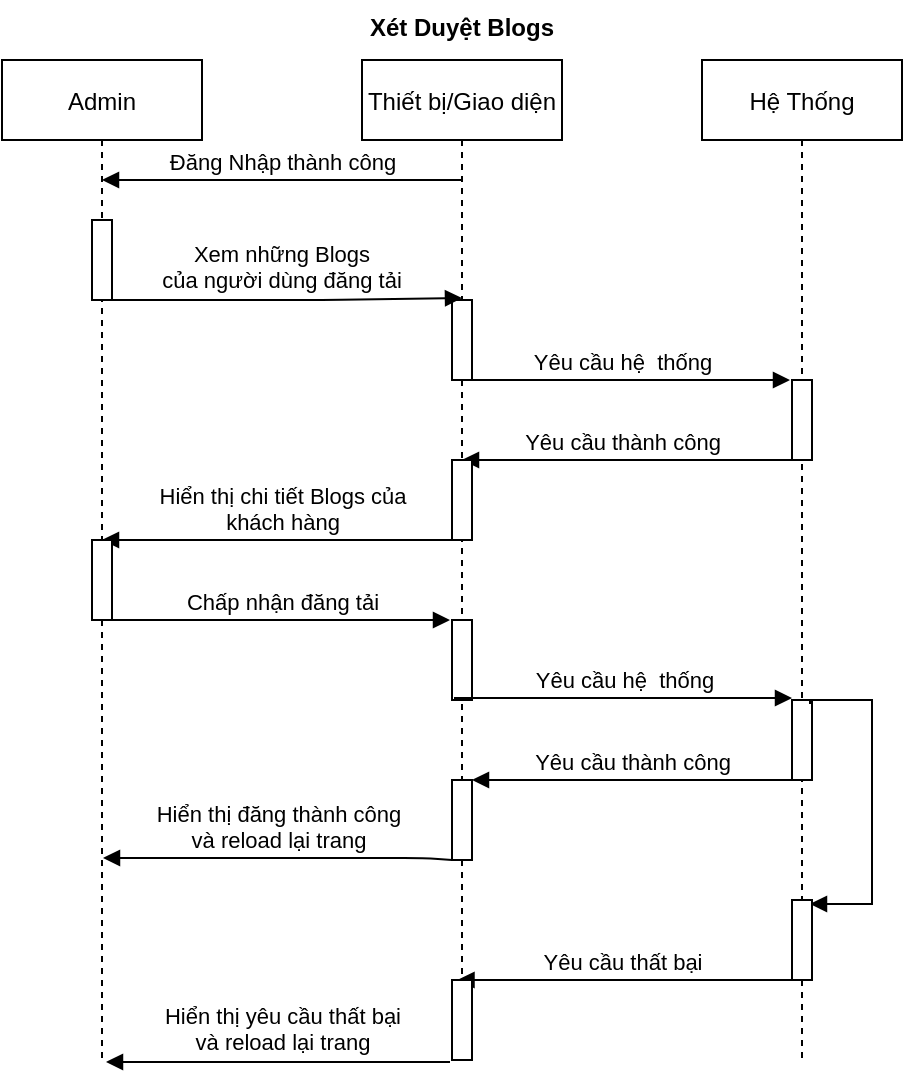 <mxfile version="15.1.4" type="github">
  <diagram id="kgpKYQtTHZ0yAKxKKP6v" name="Page-1">
    <mxGraphModel dx="811" dy="775" grid="1" gridSize="10" guides="1" tooltips="1" connect="1" arrows="1" fold="1" page="1" pageScale="1" pageWidth="850" pageHeight="1100" math="0" shadow="0">
      <root>
        <mxCell id="0" />
        <mxCell id="1" parent="0" />
        <mxCell id="FHiGjofGLUGwQqlKS0o3-1" value="Admin" style="shape=umlLifeline;perimeter=lifelinePerimeter;container=1;collapsible=0;recursiveResize=0;rounded=0;shadow=0;strokeWidth=1;" vertex="1" parent="1">
          <mxGeometry x="140" y="100" width="100" height="500" as="geometry" />
        </mxCell>
        <mxCell id="FHiGjofGLUGwQqlKS0o3-2" value="" style="points=[];perimeter=orthogonalPerimeter;rounded=0;shadow=0;strokeWidth=1;" vertex="1" parent="FHiGjofGLUGwQqlKS0o3-1">
          <mxGeometry x="45" y="80" width="10" height="40" as="geometry" />
        </mxCell>
        <mxCell id="FHiGjofGLUGwQqlKS0o3-3" value="Thiết bị/Giao diện" style="shape=umlLifeline;perimeter=lifelinePerimeter;container=1;collapsible=0;recursiveResize=0;rounded=0;shadow=0;strokeWidth=1;" vertex="1" parent="1">
          <mxGeometry x="320" y="100" width="100" height="500" as="geometry" />
        </mxCell>
        <mxCell id="FHiGjofGLUGwQqlKS0o3-4" value="" style="points=[];perimeter=orthogonalPerimeter;rounded=0;shadow=0;strokeWidth=1;" vertex="1" parent="FHiGjofGLUGwQqlKS0o3-3">
          <mxGeometry x="45" y="120" width="10" height="40" as="geometry" />
        </mxCell>
        <mxCell id="FHiGjofGLUGwQqlKS0o3-5" value="Xem những Blogs&#xa;của người dùng đăng tải" style="verticalAlign=bottom;endArrow=block;shadow=0;strokeWidth=1;" edge="1" parent="1" source="FHiGjofGLUGwQqlKS0o3-2">
          <mxGeometry x="-0.029" y="1" relative="1" as="geometry">
            <mxPoint x="295" y="180" as="sourcePoint" />
            <mxPoint x="370" y="219" as="targetPoint" />
            <Array as="points">
              <mxPoint x="300" y="220" />
            </Array>
            <mxPoint as="offset" />
          </mxGeometry>
        </mxCell>
        <mxCell id="FHiGjofGLUGwQqlKS0o3-6" value="Hệ Thống" style="shape=umlLifeline;perimeter=lifelinePerimeter;container=1;collapsible=0;recursiveResize=0;rounded=0;shadow=0;strokeWidth=1;" vertex="1" parent="1">
          <mxGeometry x="490" y="100" width="100" height="500" as="geometry" />
        </mxCell>
        <mxCell id="FHiGjofGLUGwQqlKS0o3-7" value="" style="points=[];perimeter=orthogonalPerimeter;rounded=0;shadow=0;strokeWidth=1;" vertex="1" parent="FHiGjofGLUGwQqlKS0o3-6">
          <mxGeometry x="45" y="160" width="10" height="40" as="geometry" />
        </mxCell>
        <mxCell id="FHiGjofGLUGwQqlKS0o3-8" value="Yêu cầu hệ&amp;nbsp; thống" style="html=1;verticalAlign=bottom;endArrow=block;entryX=-0.1;entryY=0;entryDx=0;entryDy=0;entryPerimeter=0;" edge="1" parent="1" target="FHiGjofGLUGwQqlKS0o3-7">
          <mxGeometry x="0.006" width="80" relative="1" as="geometry">
            <mxPoint x="365" y="260" as="sourcePoint" />
            <mxPoint x="530" y="260" as="targetPoint" />
            <mxPoint as="offset" />
          </mxGeometry>
        </mxCell>
        <mxCell id="FHiGjofGLUGwQqlKS0o3-9" value="Yêu cầu thành công" style="html=1;verticalAlign=bottom;endArrow=block;exitX=0.5;exitY=1;exitDx=0;exitDy=0;exitPerimeter=0;" edge="1" parent="1" source="FHiGjofGLUGwQqlKS0o3-7">
          <mxGeometry x="0.059" width="80" relative="1" as="geometry">
            <mxPoint x="455" y="300" as="sourcePoint" />
            <mxPoint x="370" y="300" as="targetPoint" />
            <mxPoint as="offset" />
          </mxGeometry>
        </mxCell>
        <mxCell id="FHiGjofGLUGwQqlKS0o3-10" value="Hiển thị chi tiết Blogs của&lt;br&gt;khách hàng" style="html=1;verticalAlign=bottom;endArrow=block;exitX=0.5;exitY=1;exitDx=0;exitDy=0;exitPerimeter=0;" edge="1" parent="1" source="FHiGjofGLUGwQqlKS0o3-11">
          <mxGeometry width="80" relative="1" as="geometry">
            <mxPoint x="360" y="340" as="sourcePoint" />
            <mxPoint x="190" y="340" as="targetPoint" />
            <mxPoint as="offset" />
          </mxGeometry>
        </mxCell>
        <mxCell id="FHiGjofGLUGwQqlKS0o3-11" value="" style="points=[];perimeter=orthogonalPerimeter;rounded=0;shadow=0;strokeWidth=1;" vertex="1" parent="1">
          <mxGeometry x="365" y="300" width="10" height="40" as="geometry" />
        </mxCell>
        <mxCell id="FHiGjofGLUGwQqlKS0o3-12" value="" style="html=1;points=[];perimeter=orthogonalPerimeter;" vertex="1" parent="1">
          <mxGeometry x="535" y="420" width="10" height="40" as="geometry" />
        </mxCell>
        <mxCell id="FHiGjofGLUGwQqlKS0o3-13" value="" style="edgeStyle=orthogonalEdgeStyle;html=1;align=left;spacingLeft=2;endArrow=block;rounded=0;entryX=0.9;entryY=0.05;entryDx=0;entryDy=0;entryPerimeter=0;exitX=0.54;exitY=0.644;exitDx=0;exitDy=0;exitPerimeter=0;" edge="1" parent="1" source="FHiGjofGLUGwQqlKS0o3-6" target="FHiGjofGLUGwQqlKS0o3-26">
          <mxGeometry y="85" relative="1" as="geometry">
            <mxPoint x="545" y="300" as="sourcePoint" />
            <Array as="points">
              <mxPoint x="544" y="420" />
              <mxPoint x="575" y="420" />
              <mxPoint x="575" y="522" />
            </Array>
            <mxPoint as="offset" />
          </mxGeometry>
        </mxCell>
        <mxCell id="FHiGjofGLUGwQqlKS0o3-14" value="Yêu cầu thất bại" style="html=1;verticalAlign=bottom;endArrow=block;exitX=0.5;exitY=1;exitDx=0;exitDy=0;exitPerimeter=0;" edge="1" parent="1">
          <mxGeometry x="0.032" width="80" relative="1" as="geometry">
            <mxPoint x="537.75" y="560" as="sourcePoint" />
            <mxPoint x="367.75" y="560" as="targetPoint" />
            <mxPoint as="offset" />
          </mxGeometry>
        </mxCell>
        <mxCell id="FHiGjofGLUGwQqlKS0o3-15" value="" style="points=[];perimeter=orthogonalPerimeter;rounded=0;shadow=0;strokeWidth=1;" vertex="1" parent="1">
          <mxGeometry x="365" y="560" width="10" height="40" as="geometry" />
        </mxCell>
        <mxCell id="FHiGjofGLUGwQqlKS0o3-16" value="Hiển thị yêu cầu thất bại&lt;br&gt;và reload lại trang" style="html=1;verticalAlign=bottom;endArrow=block;exitX=-0.1;exitY=1.025;exitDx=0;exitDy=0;exitPerimeter=0;" edge="1" parent="1" source="FHiGjofGLUGwQqlKS0o3-15">
          <mxGeometry x="-0.023" y="-1" width="80" relative="1" as="geometry">
            <mxPoint x="367.75" y="649" as="sourcePoint" />
            <mxPoint x="192" y="601" as="targetPoint" />
            <mxPoint as="offset" />
            <Array as="points">
              <mxPoint x="280" y="601" />
            </Array>
          </mxGeometry>
        </mxCell>
        <mxCell id="FHiGjofGLUGwQqlKS0o3-17" value="Xét Duyệt Blogs" style="text;align=center;fontStyle=1;verticalAlign=middle;spacingLeft=3;spacingRight=3;strokeColor=none;rotatable=0;points=[[0,0.5],[1,0.5]];portConstraint=eastwest;" vertex="1" parent="1">
          <mxGeometry x="330" y="70" width="80" height="26" as="geometry" />
        </mxCell>
        <mxCell id="FHiGjofGLUGwQqlKS0o3-18" value="Đăng Nhập thành công" style="html=1;verticalAlign=bottom;endArrow=block;exitX=0.5;exitY=1;exitDx=0;exitDy=0;exitPerimeter=0;" edge="1" parent="1">
          <mxGeometry width="80" relative="1" as="geometry">
            <mxPoint x="370" y="160" as="sourcePoint" />
            <mxPoint x="190" y="160" as="targetPoint" />
            <mxPoint as="offset" />
          </mxGeometry>
        </mxCell>
        <mxCell id="FHiGjofGLUGwQqlKS0o3-19" value="" style="points=[];perimeter=orthogonalPerimeter;rounded=0;shadow=0;strokeWidth=1;" vertex="1" parent="1">
          <mxGeometry x="185" y="340" width="10" height="40" as="geometry" />
        </mxCell>
        <mxCell id="FHiGjofGLUGwQqlKS0o3-20" value="Chấp nhận đăng tải" style="html=1;verticalAlign=bottom;endArrow=block;entryX=-0.1;entryY=0;entryDx=0;entryDy=0;entryPerimeter=0;" edge="1" parent="1">
          <mxGeometry x="0.006" width="80" relative="1" as="geometry">
            <mxPoint x="195" y="380" as="sourcePoint" />
            <mxPoint x="364" y="380" as="targetPoint" />
            <mxPoint as="offset" />
          </mxGeometry>
        </mxCell>
        <mxCell id="FHiGjofGLUGwQqlKS0o3-21" value="" style="points=[];perimeter=orthogonalPerimeter;rounded=0;shadow=0;strokeWidth=1;" vertex="1" parent="1">
          <mxGeometry x="365" y="380" width="10" height="40" as="geometry" />
        </mxCell>
        <mxCell id="FHiGjofGLUGwQqlKS0o3-22" value="Yêu cầu hệ&amp;nbsp; thống" style="html=1;verticalAlign=bottom;endArrow=block;entryX=-0.1;entryY=0;entryDx=0;entryDy=0;entryPerimeter=0;" edge="1" parent="1">
          <mxGeometry x="0.006" width="80" relative="1" as="geometry">
            <mxPoint x="366" y="419" as="sourcePoint" />
            <mxPoint x="535" y="419" as="targetPoint" />
            <mxPoint as="offset" />
          </mxGeometry>
        </mxCell>
        <mxCell id="FHiGjofGLUGwQqlKS0o3-23" value="Yêu cầu thành công" style="html=1;verticalAlign=bottom;endArrow=block;exitX=0.5;exitY=1;exitDx=0;exitDy=0;exitPerimeter=0;" edge="1" parent="1">
          <mxGeometry x="0.059" width="80" relative="1" as="geometry">
            <mxPoint x="545" y="460" as="sourcePoint" />
            <mxPoint x="375" y="460" as="targetPoint" />
            <mxPoint as="offset" />
          </mxGeometry>
        </mxCell>
        <mxCell id="FHiGjofGLUGwQqlKS0o3-24" value="" style="points=[];perimeter=orthogonalPerimeter;rounded=0;shadow=0;strokeWidth=1;" vertex="1" parent="1">
          <mxGeometry x="365" y="460" width="10" height="40" as="geometry" />
        </mxCell>
        <mxCell id="FHiGjofGLUGwQqlKS0o3-25" value="Hiển thị đăng thành công&lt;br&gt;và reload lại trang" style="html=1;verticalAlign=bottom;endArrow=block;exitX=-0.1;exitY=1.025;exitDx=0;exitDy=0;exitPerimeter=0;" edge="1" parent="1">
          <mxGeometry width="80" relative="1" as="geometry">
            <mxPoint x="365" y="500" as="sourcePoint" />
            <mxPoint x="190.5" y="499" as="targetPoint" />
            <mxPoint as="offset" />
            <Array as="points">
              <mxPoint x="351" y="499" />
            </Array>
          </mxGeometry>
        </mxCell>
        <mxCell id="FHiGjofGLUGwQqlKS0o3-26" value="" style="html=1;points=[];perimeter=orthogonalPerimeter;" vertex="1" parent="1">
          <mxGeometry x="535" y="520" width="10" height="40" as="geometry" />
        </mxCell>
      </root>
    </mxGraphModel>
  </diagram>
</mxfile>
